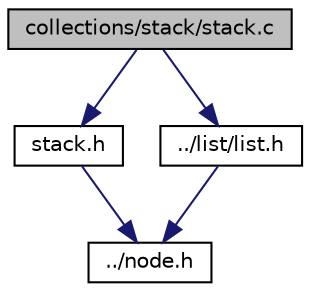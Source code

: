 digraph "collections/stack/stack.c"
{
  edge [fontname="Helvetica",fontsize="10",labelfontname="Helvetica",labelfontsize="10"];
  node [fontname="Helvetica",fontsize="10",shape=record];
  Node0 [label="collections/stack/stack.c",height=0.2,width=0.4,color="black", fillcolor="grey75", style="filled", fontcolor="black"];
  Node0 -> Node1 [color="midnightblue",fontsize="10",style="solid",fontname="Helvetica"];
  Node1 [label="stack.h",height=0.2,width=0.4,color="black", fillcolor="white", style="filled",URL="$stack_8h.html",tooltip="File containing interface of Stack. "];
  Node1 -> Node2 [color="midnightblue",fontsize="10",style="solid",fontname="Helvetica"];
  Node2 [label="../node.h",height=0.2,width=0.4,color="black", fillcolor="white", style="filled",URL="$node_8h_source.html"];
  Node0 -> Node3 [color="midnightblue",fontsize="10",style="solid",fontname="Helvetica"];
  Node3 [label="../list/list.h",height=0.2,width=0.4,color="black", fillcolor="white", style="filled",URL="$list_8h_source.html"];
  Node3 -> Node2 [color="midnightblue",fontsize="10",style="solid",fontname="Helvetica"];
}
